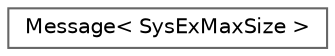 digraph "Graphical Class Hierarchy"
{
 // LATEX_PDF_SIZE
  bgcolor="transparent";
  edge [fontname=Helvetica,fontsize=10,labelfontname=Helvetica,labelfontsize=10];
  node [fontname=Helvetica,fontsize=10,shape=box,height=0.2,width=0.4];
  rankdir="LR";
  Node0 [id="Node000000",label="Message\< SysExMaxSize \>",height=0.2,width=0.4,color="grey40", fillcolor="white", style="filled",URL="$d4/daa/struct_message.html",tooltip=" "];
}

